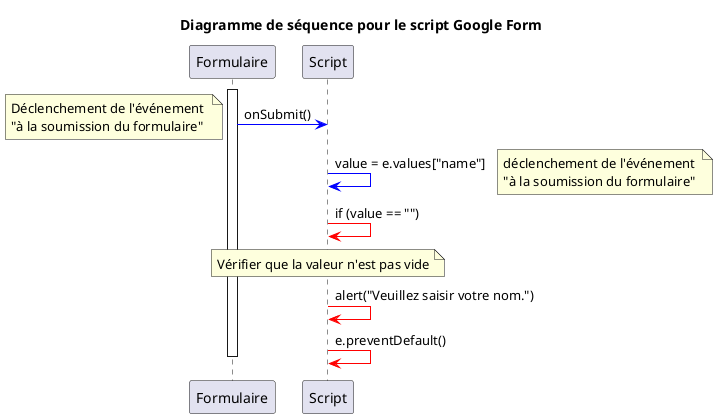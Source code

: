 @startuml

title Diagramme de séquence pour le script Google Form

participant "Formulaire" as form
participant "Script" as script

activate form


form -[#0000FF]> script: onSubmit()
note left: Déclenchement de l'événement \n"à la soumission du formulaire"

script -[#0000FF]> script: value = e.values["name"]
note right: déclenchement de l'événement \n"à la soumission du formulaire"

script -[#FF0000]> script: if (value == "")

note over script: Vérifier que la valeur n'est pas vide

script -[#FF0000]> script: alert("Veuillez saisir votre nom.")
script -[#FF0000]> script: e.preventDefault()

'vert : #00FF00

deactivate form

@enduml